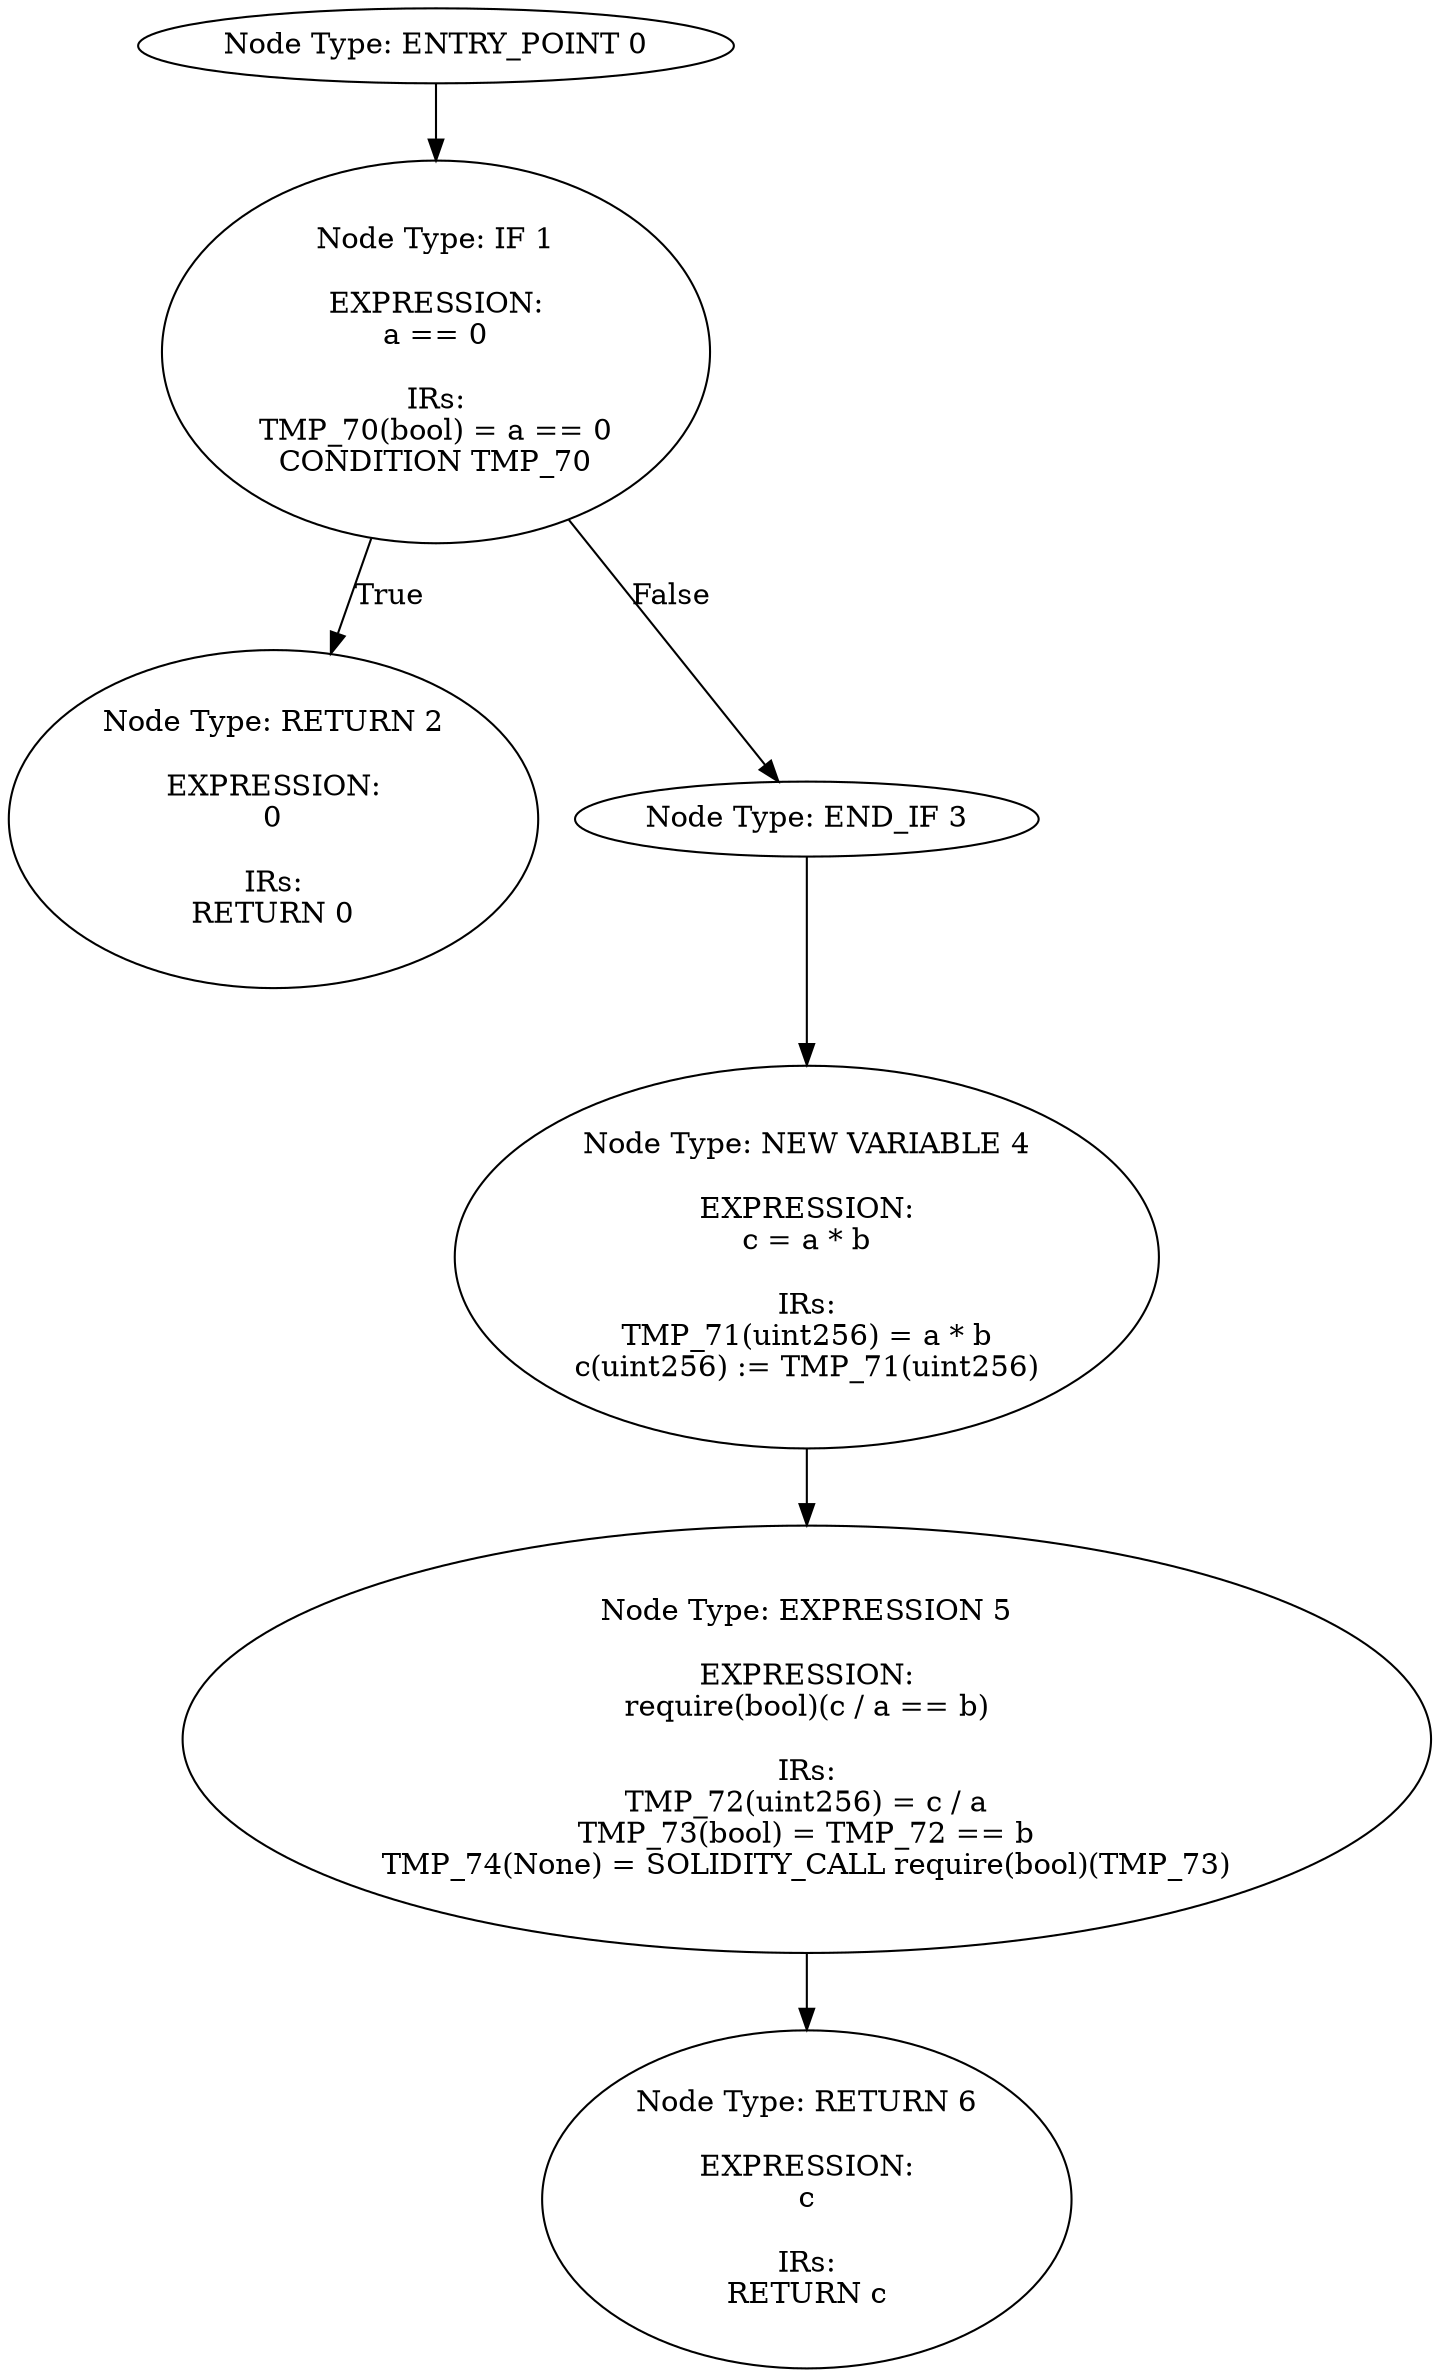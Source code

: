 digraph{
0[label="Node Type: ENTRY_POINT 0
"];
0->1;
1[label="Node Type: IF 1

EXPRESSION:
a == 0

IRs:
TMP_70(bool) = a == 0
CONDITION TMP_70"];
1->2[label="True"];
1->3[label="False"];
2[label="Node Type: RETURN 2

EXPRESSION:
0

IRs:
RETURN 0"];
3[label="Node Type: END_IF 3
"];
3->4;
4[label="Node Type: NEW VARIABLE 4

EXPRESSION:
c = a * b

IRs:
TMP_71(uint256) = a * b
c(uint256) := TMP_71(uint256)"];
4->5;
5[label="Node Type: EXPRESSION 5

EXPRESSION:
require(bool)(c / a == b)

IRs:
TMP_72(uint256) = c / a
TMP_73(bool) = TMP_72 == b
TMP_74(None) = SOLIDITY_CALL require(bool)(TMP_73)"];
5->6;
6[label="Node Type: RETURN 6

EXPRESSION:
c

IRs:
RETURN c"];
}
